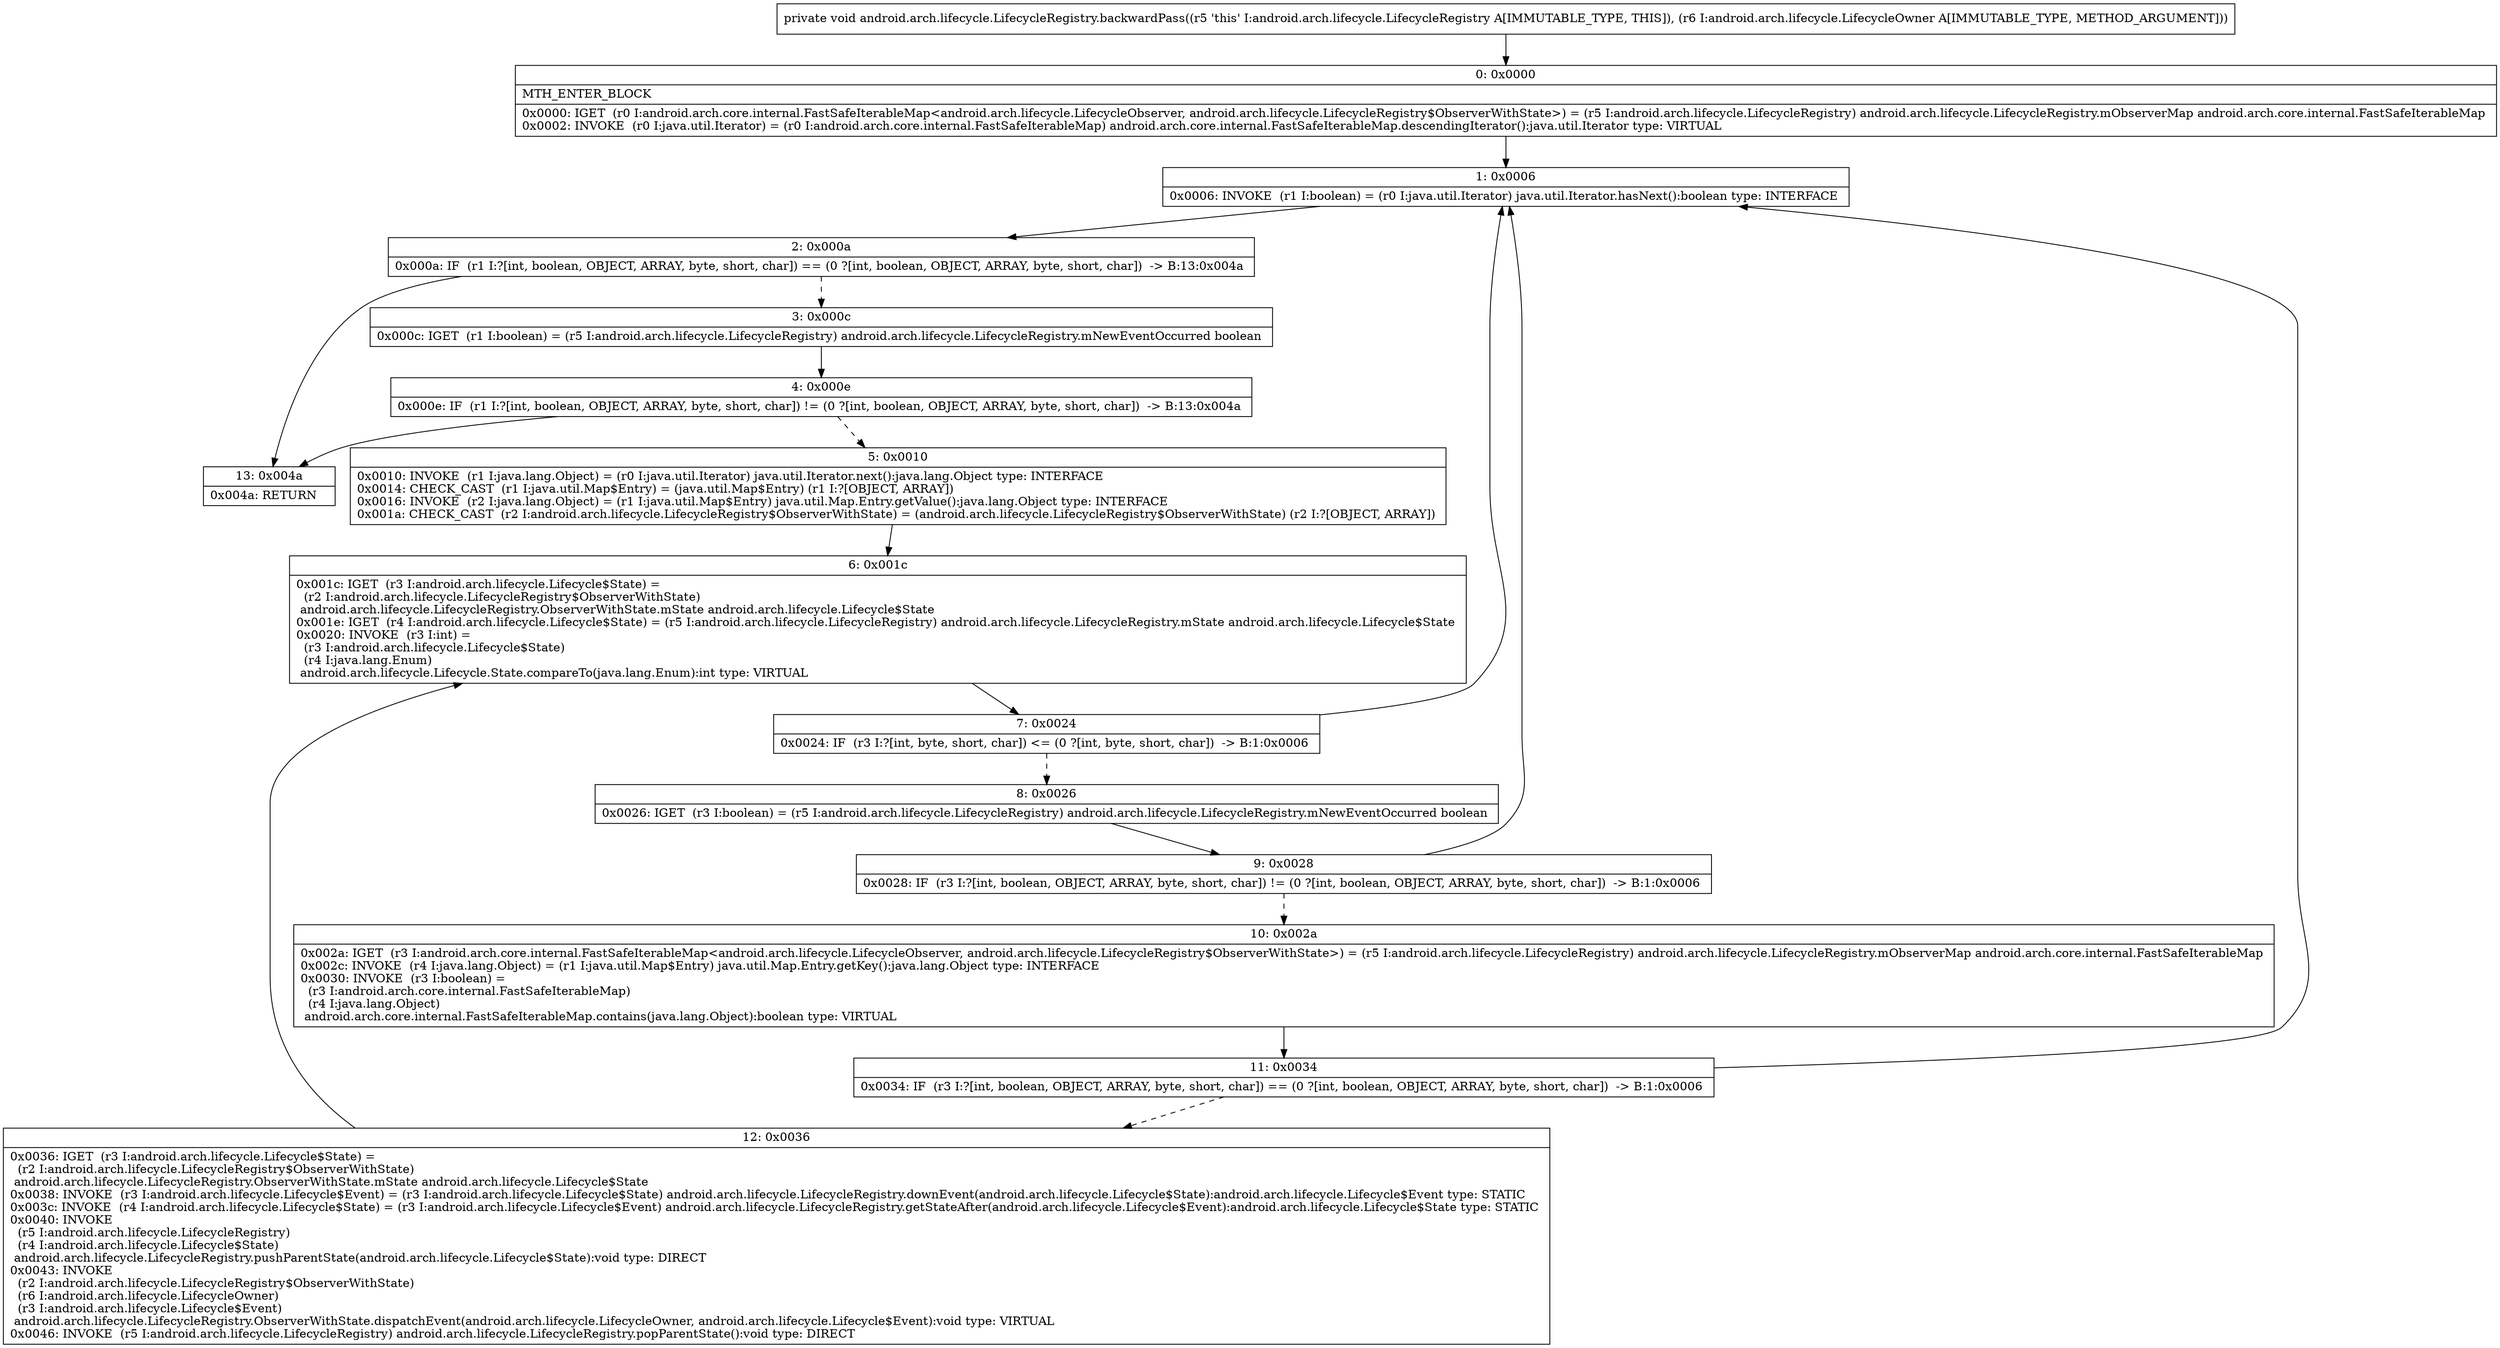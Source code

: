digraph "CFG forandroid.arch.lifecycle.LifecycleRegistry.backwardPass(Landroid\/arch\/lifecycle\/LifecycleOwner;)V" {
Node_0 [shape=record,label="{0\:\ 0x0000|MTH_ENTER_BLOCK\l|0x0000: IGET  (r0 I:android.arch.core.internal.FastSafeIterableMap\<android.arch.lifecycle.LifecycleObserver, android.arch.lifecycle.LifecycleRegistry$ObserverWithState\>) = (r5 I:android.arch.lifecycle.LifecycleRegistry) android.arch.lifecycle.LifecycleRegistry.mObserverMap android.arch.core.internal.FastSafeIterableMap \l0x0002: INVOKE  (r0 I:java.util.Iterator) = (r0 I:android.arch.core.internal.FastSafeIterableMap) android.arch.core.internal.FastSafeIterableMap.descendingIterator():java.util.Iterator type: VIRTUAL \l}"];
Node_1 [shape=record,label="{1\:\ 0x0006|0x0006: INVOKE  (r1 I:boolean) = (r0 I:java.util.Iterator) java.util.Iterator.hasNext():boolean type: INTERFACE \l}"];
Node_2 [shape=record,label="{2\:\ 0x000a|0x000a: IF  (r1 I:?[int, boolean, OBJECT, ARRAY, byte, short, char]) == (0 ?[int, boolean, OBJECT, ARRAY, byte, short, char])  \-\> B:13:0x004a \l}"];
Node_3 [shape=record,label="{3\:\ 0x000c|0x000c: IGET  (r1 I:boolean) = (r5 I:android.arch.lifecycle.LifecycleRegistry) android.arch.lifecycle.LifecycleRegistry.mNewEventOccurred boolean \l}"];
Node_4 [shape=record,label="{4\:\ 0x000e|0x000e: IF  (r1 I:?[int, boolean, OBJECT, ARRAY, byte, short, char]) != (0 ?[int, boolean, OBJECT, ARRAY, byte, short, char])  \-\> B:13:0x004a \l}"];
Node_5 [shape=record,label="{5\:\ 0x0010|0x0010: INVOKE  (r1 I:java.lang.Object) = (r0 I:java.util.Iterator) java.util.Iterator.next():java.lang.Object type: INTERFACE \l0x0014: CHECK_CAST  (r1 I:java.util.Map$Entry) = (java.util.Map$Entry) (r1 I:?[OBJECT, ARRAY]) \l0x0016: INVOKE  (r2 I:java.lang.Object) = (r1 I:java.util.Map$Entry) java.util.Map.Entry.getValue():java.lang.Object type: INTERFACE \l0x001a: CHECK_CAST  (r2 I:android.arch.lifecycle.LifecycleRegistry$ObserverWithState) = (android.arch.lifecycle.LifecycleRegistry$ObserverWithState) (r2 I:?[OBJECT, ARRAY]) \l}"];
Node_6 [shape=record,label="{6\:\ 0x001c|0x001c: IGET  (r3 I:android.arch.lifecycle.Lifecycle$State) = \l  (r2 I:android.arch.lifecycle.LifecycleRegistry$ObserverWithState)\l android.arch.lifecycle.LifecycleRegistry.ObserverWithState.mState android.arch.lifecycle.Lifecycle$State \l0x001e: IGET  (r4 I:android.arch.lifecycle.Lifecycle$State) = (r5 I:android.arch.lifecycle.LifecycleRegistry) android.arch.lifecycle.LifecycleRegistry.mState android.arch.lifecycle.Lifecycle$State \l0x0020: INVOKE  (r3 I:int) = \l  (r3 I:android.arch.lifecycle.Lifecycle$State)\l  (r4 I:java.lang.Enum)\l android.arch.lifecycle.Lifecycle.State.compareTo(java.lang.Enum):int type: VIRTUAL \l}"];
Node_7 [shape=record,label="{7\:\ 0x0024|0x0024: IF  (r3 I:?[int, byte, short, char]) \<= (0 ?[int, byte, short, char])  \-\> B:1:0x0006 \l}"];
Node_8 [shape=record,label="{8\:\ 0x0026|0x0026: IGET  (r3 I:boolean) = (r5 I:android.arch.lifecycle.LifecycleRegistry) android.arch.lifecycle.LifecycleRegistry.mNewEventOccurred boolean \l}"];
Node_9 [shape=record,label="{9\:\ 0x0028|0x0028: IF  (r3 I:?[int, boolean, OBJECT, ARRAY, byte, short, char]) != (0 ?[int, boolean, OBJECT, ARRAY, byte, short, char])  \-\> B:1:0x0006 \l}"];
Node_10 [shape=record,label="{10\:\ 0x002a|0x002a: IGET  (r3 I:android.arch.core.internal.FastSafeIterableMap\<android.arch.lifecycle.LifecycleObserver, android.arch.lifecycle.LifecycleRegistry$ObserverWithState\>) = (r5 I:android.arch.lifecycle.LifecycleRegistry) android.arch.lifecycle.LifecycleRegistry.mObserverMap android.arch.core.internal.FastSafeIterableMap \l0x002c: INVOKE  (r4 I:java.lang.Object) = (r1 I:java.util.Map$Entry) java.util.Map.Entry.getKey():java.lang.Object type: INTERFACE \l0x0030: INVOKE  (r3 I:boolean) = \l  (r3 I:android.arch.core.internal.FastSafeIterableMap)\l  (r4 I:java.lang.Object)\l android.arch.core.internal.FastSafeIterableMap.contains(java.lang.Object):boolean type: VIRTUAL \l}"];
Node_11 [shape=record,label="{11\:\ 0x0034|0x0034: IF  (r3 I:?[int, boolean, OBJECT, ARRAY, byte, short, char]) == (0 ?[int, boolean, OBJECT, ARRAY, byte, short, char])  \-\> B:1:0x0006 \l}"];
Node_12 [shape=record,label="{12\:\ 0x0036|0x0036: IGET  (r3 I:android.arch.lifecycle.Lifecycle$State) = \l  (r2 I:android.arch.lifecycle.LifecycleRegistry$ObserverWithState)\l android.arch.lifecycle.LifecycleRegistry.ObserverWithState.mState android.arch.lifecycle.Lifecycle$State \l0x0038: INVOKE  (r3 I:android.arch.lifecycle.Lifecycle$Event) = (r3 I:android.arch.lifecycle.Lifecycle$State) android.arch.lifecycle.LifecycleRegistry.downEvent(android.arch.lifecycle.Lifecycle$State):android.arch.lifecycle.Lifecycle$Event type: STATIC \l0x003c: INVOKE  (r4 I:android.arch.lifecycle.Lifecycle$State) = (r3 I:android.arch.lifecycle.Lifecycle$Event) android.arch.lifecycle.LifecycleRegistry.getStateAfter(android.arch.lifecycle.Lifecycle$Event):android.arch.lifecycle.Lifecycle$State type: STATIC \l0x0040: INVOKE  \l  (r5 I:android.arch.lifecycle.LifecycleRegistry)\l  (r4 I:android.arch.lifecycle.Lifecycle$State)\l android.arch.lifecycle.LifecycleRegistry.pushParentState(android.arch.lifecycle.Lifecycle$State):void type: DIRECT \l0x0043: INVOKE  \l  (r2 I:android.arch.lifecycle.LifecycleRegistry$ObserverWithState)\l  (r6 I:android.arch.lifecycle.LifecycleOwner)\l  (r3 I:android.arch.lifecycle.Lifecycle$Event)\l android.arch.lifecycle.LifecycleRegistry.ObserverWithState.dispatchEvent(android.arch.lifecycle.LifecycleOwner, android.arch.lifecycle.Lifecycle$Event):void type: VIRTUAL \l0x0046: INVOKE  (r5 I:android.arch.lifecycle.LifecycleRegistry) android.arch.lifecycle.LifecycleRegistry.popParentState():void type: DIRECT \l}"];
Node_13 [shape=record,label="{13\:\ 0x004a|0x004a: RETURN   \l}"];
MethodNode[shape=record,label="{private void android.arch.lifecycle.LifecycleRegistry.backwardPass((r5 'this' I:android.arch.lifecycle.LifecycleRegistry A[IMMUTABLE_TYPE, THIS]), (r6 I:android.arch.lifecycle.LifecycleOwner A[IMMUTABLE_TYPE, METHOD_ARGUMENT])) }"];
MethodNode -> Node_0;
Node_0 -> Node_1;
Node_1 -> Node_2;
Node_2 -> Node_3[style=dashed];
Node_2 -> Node_13;
Node_3 -> Node_4;
Node_4 -> Node_5[style=dashed];
Node_4 -> Node_13;
Node_5 -> Node_6;
Node_6 -> Node_7;
Node_7 -> Node_1;
Node_7 -> Node_8[style=dashed];
Node_8 -> Node_9;
Node_9 -> Node_1;
Node_9 -> Node_10[style=dashed];
Node_10 -> Node_11;
Node_11 -> Node_1;
Node_11 -> Node_12[style=dashed];
Node_12 -> Node_6;
}

